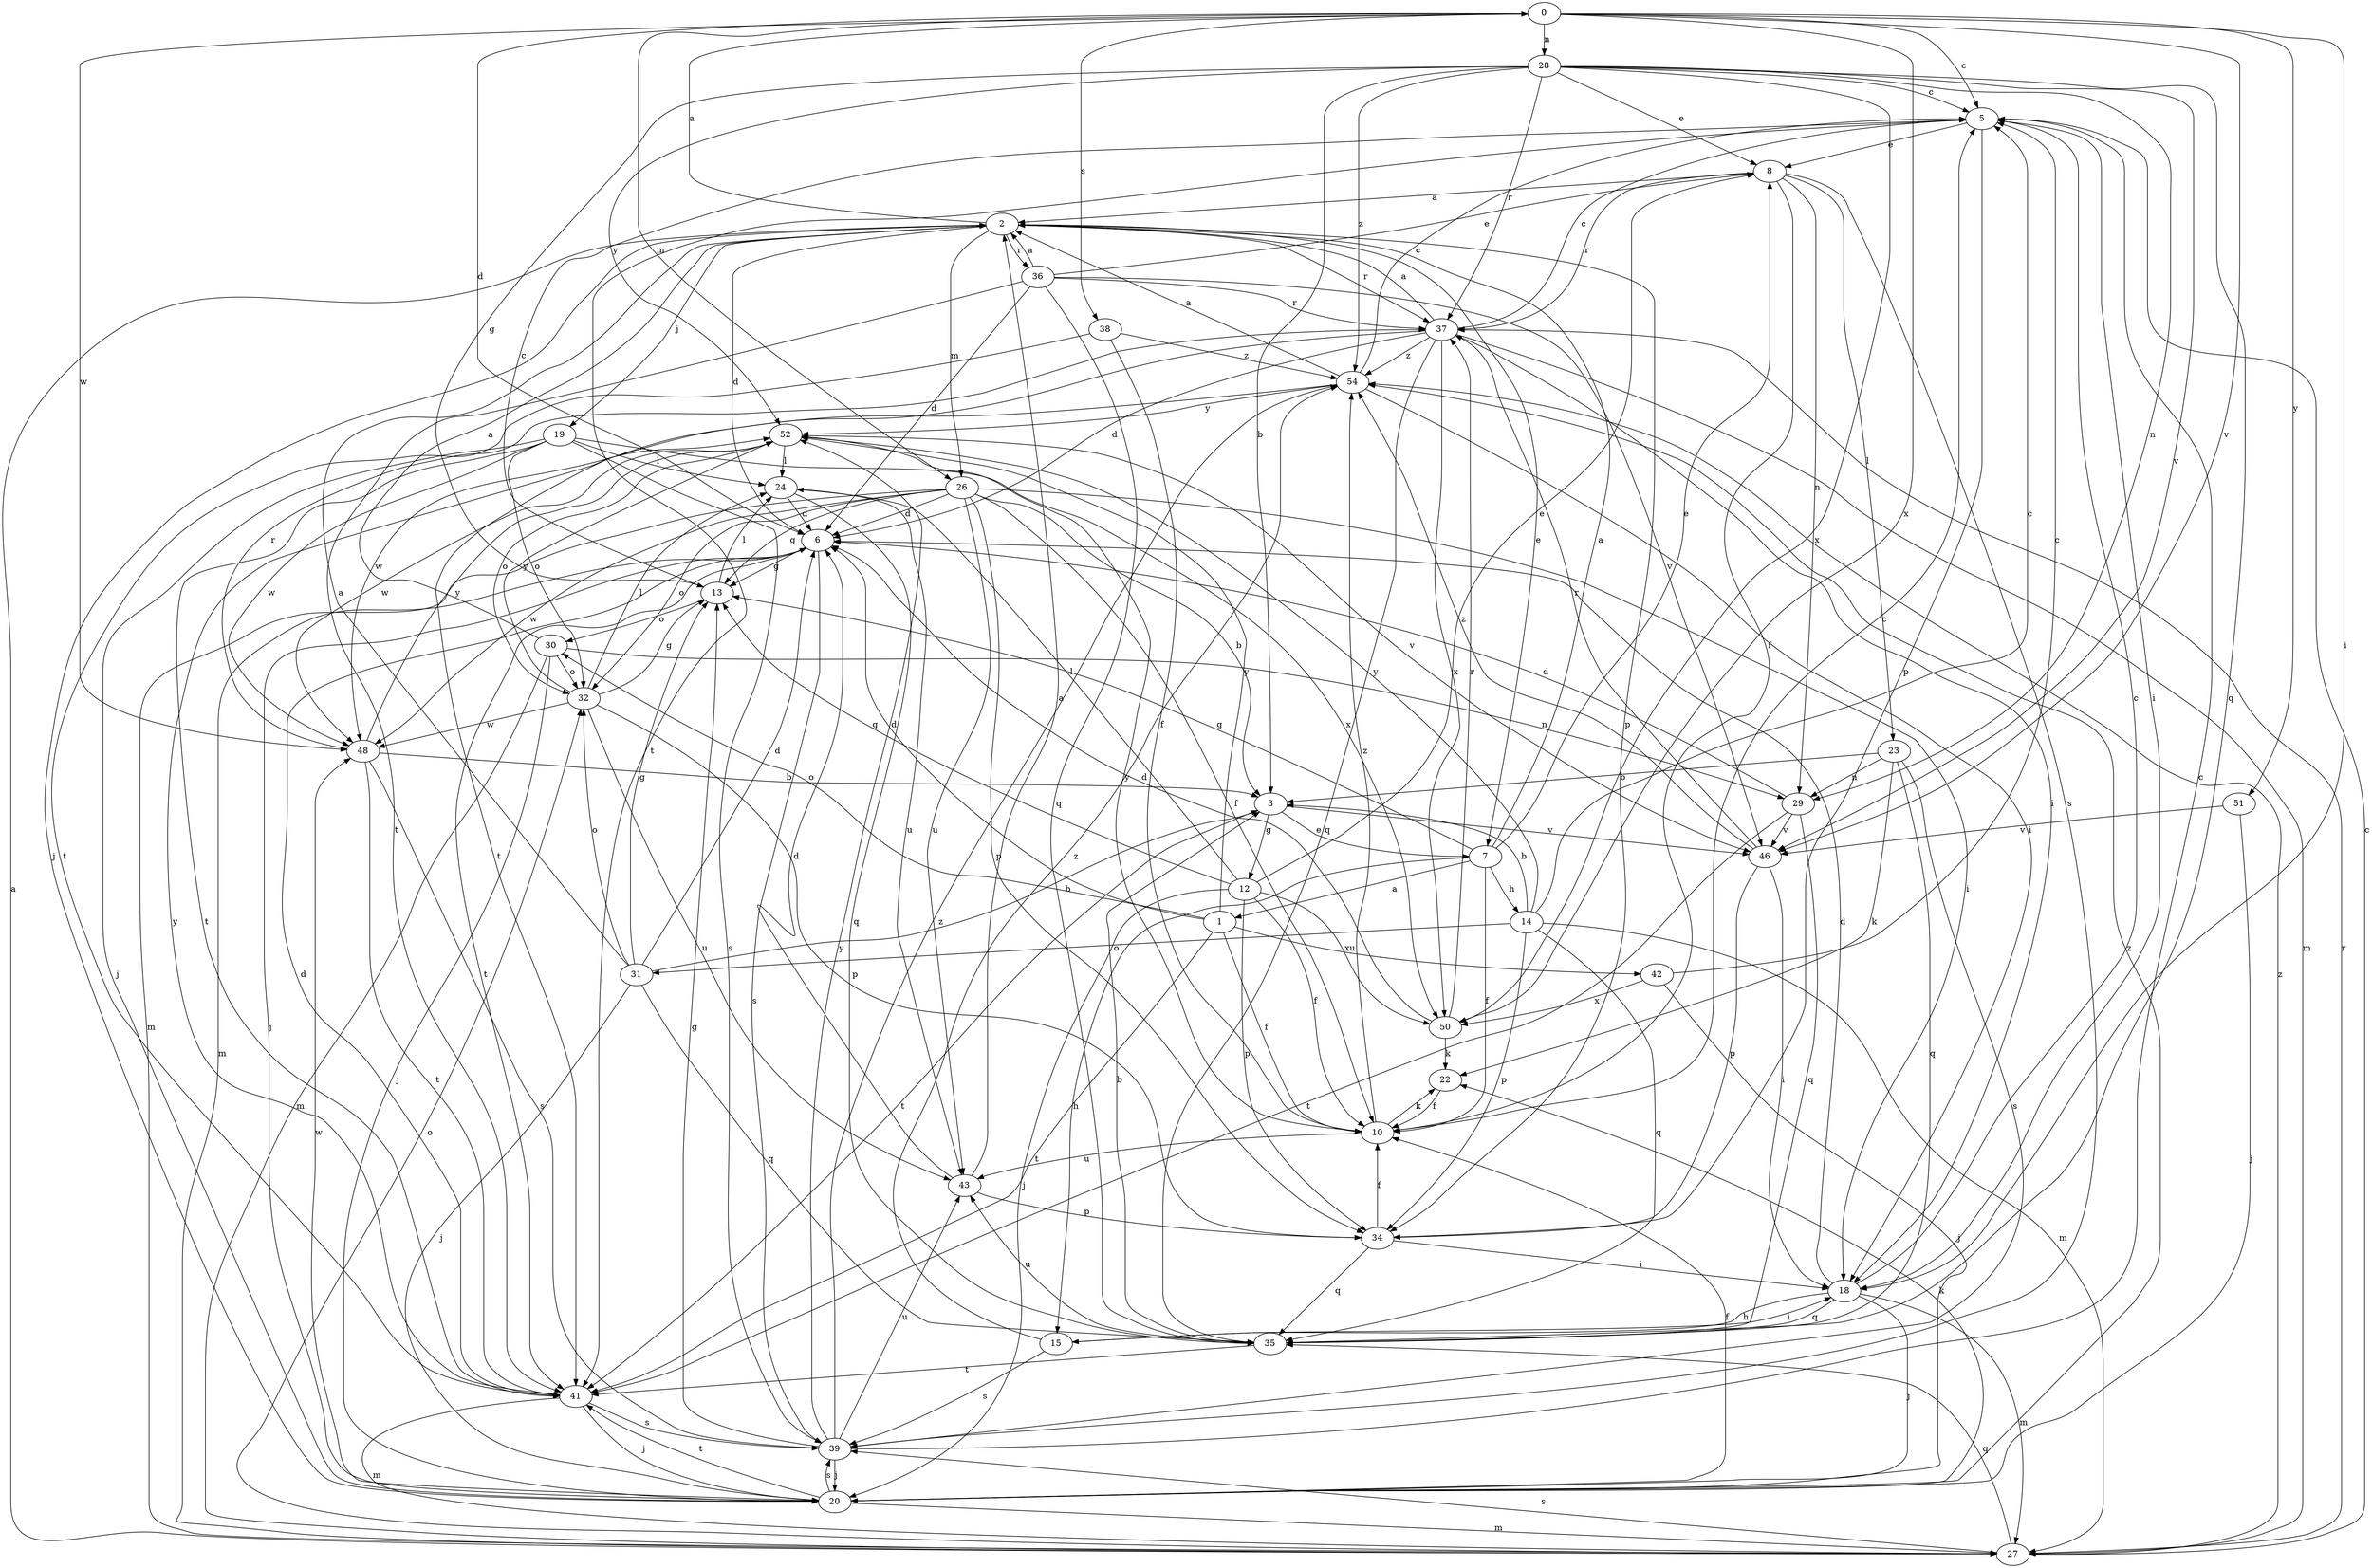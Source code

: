 strict digraph  {
0;
1;
2;
3;
5;
6;
7;
8;
10;
12;
13;
14;
15;
18;
19;
20;
22;
23;
24;
26;
27;
28;
29;
30;
31;
32;
34;
35;
36;
37;
38;
39;
41;
42;
43;
46;
48;
50;
51;
52;
54;
0 -> 5  [label=c];
0 -> 6  [label=d];
0 -> 18  [label=i];
0 -> 26  [label=m];
0 -> 28  [label=n];
0 -> 38  [label=s];
0 -> 46  [label=v];
0 -> 48  [label=w];
0 -> 50  [label=x];
0 -> 51  [label=y];
1 -> 6  [label=d];
1 -> 10  [label=f];
1 -> 30  [label=o];
1 -> 41  [label=t];
1 -> 42  [label=u];
1 -> 52  [label=y];
2 -> 0  [label=a];
2 -> 6  [label=d];
2 -> 7  [label=e];
2 -> 19  [label=j];
2 -> 20  [label=j];
2 -> 26  [label=m];
2 -> 34  [label=p];
2 -> 36  [label=r];
2 -> 37  [label=r];
3 -> 7  [label=e];
3 -> 12  [label=g];
3 -> 41  [label=t];
3 -> 46  [label=v];
5 -> 8  [label=e];
5 -> 18  [label=i];
5 -> 34  [label=p];
5 -> 41  [label=t];
6 -> 13  [label=g];
6 -> 20  [label=j];
6 -> 27  [label=m];
6 -> 39  [label=s];
6 -> 41  [label=t];
7 -> 1  [label=a];
7 -> 2  [label=a];
7 -> 8  [label=e];
7 -> 10  [label=f];
7 -> 13  [label=g];
7 -> 14  [label=h];
7 -> 15  [label=h];
8 -> 2  [label=a];
8 -> 10  [label=f];
8 -> 23  [label=l];
8 -> 29  [label=n];
8 -> 37  [label=r];
8 -> 39  [label=s];
10 -> 5  [label=c];
10 -> 22  [label=k];
10 -> 43  [label=u];
10 -> 52  [label=y];
10 -> 54  [label=z];
12 -> 8  [label=e];
12 -> 10  [label=f];
12 -> 13  [label=g];
12 -> 20  [label=j];
12 -> 24  [label=l];
12 -> 34  [label=p];
12 -> 50  [label=x];
13 -> 5  [label=c];
13 -> 24  [label=l];
13 -> 30  [label=o];
14 -> 3  [label=b];
14 -> 5  [label=c];
14 -> 27  [label=m];
14 -> 31  [label=o];
14 -> 34  [label=p];
14 -> 35  [label=q];
14 -> 52  [label=y];
15 -> 18  [label=i];
15 -> 39  [label=s];
15 -> 54  [label=z];
18 -> 5  [label=c];
18 -> 6  [label=d];
18 -> 15  [label=h];
18 -> 20  [label=j];
18 -> 27  [label=m];
18 -> 35  [label=q];
19 -> 20  [label=j];
19 -> 24  [label=l];
19 -> 32  [label=o];
19 -> 39  [label=s];
19 -> 41  [label=t];
19 -> 48  [label=w];
19 -> 50  [label=x];
20 -> 10  [label=f];
20 -> 22  [label=k];
20 -> 27  [label=m];
20 -> 39  [label=s];
20 -> 41  [label=t];
20 -> 48  [label=w];
20 -> 54  [label=z];
22 -> 10  [label=f];
23 -> 3  [label=b];
23 -> 22  [label=k];
23 -> 29  [label=n];
23 -> 35  [label=q];
23 -> 39  [label=s];
24 -> 6  [label=d];
24 -> 35  [label=q];
24 -> 43  [label=u];
26 -> 3  [label=b];
26 -> 6  [label=d];
26 -> 10  [label=f];
26 -> 13  [label=g];
26 -> 18  [label=i];
26 -> 27  [label=m];
26 -> 32  [label=o];
26 -> 34  [label=p];
26 -> 43  [label=u];
26 -> 48  [label=w];
27 -> 2  [label=a];
27 -> 5  [label=c];
27 -> 32  [label=o];
27 -> 35  [label=q];
27 -> 37  [label=r];
27 -> 39  [label=s];
27 -> 54  [label=z];
28 -> 3  [label=b];
28 -> 5  [label=c];
28 -> 8  [label=e];
28 -> 13  [label=g];
28 -> 29  [label=n];
28 -> 35  [label=q];
28 -> 37  [label=r];
28 -> 46  [label=v];
28 -> 50  [label=x];
28 -> 52  [label=y];
28 -> 54  [label=z];
29 -> 6  [label=d];
29 -> 35  [label=q];
29 -> 41  [label=t];
29 -> 46  [label=v];
30 -> 2  [label=a];
30 -> 20  [label=j];
30 -> 27  [label=m];
30 -> 29  [label=n];
30 -> 32  [label=o];
31 -> 2  [label=a];
31 -> 3  [label=b];
31 -> 6  [label=d];
31 -> 13  [label=g];
31 -> 20  [label=j];
31 -> 32  [label=o];
31 -> 35  [label=q];
32 -> 13  [label=g];
32 -> 24  [label=l];
32 -> 34  [label=p];
32 -> 43  [label=u];
32 -> 48  [label=w];
32 -> 52  [label=y];
34 -> 10  [label=f];
34 -> 18  [label=i];
34 -> 35  [label=q];
35 -> 3  [label=b];
35 -> 41  [label=t];
35 -> 43  [label=u];
36 -> 2  [label=a];
36 -> 6  [label=d];
36 -> 8  [label=e];
36 -> 35  [label=q];
36 -> 37  [label=r];
36 -> 41  [label=t];
36 -> 46  [label=v];
37 -> 2  [label=a];
37 -> 5  [label=c];
37 -> 6  [label=d];
37 -> 18  [label=i];
37 -> 27  [label=m];
37 -> 35  [label=q];
37 -> 41  [label=t];
37 -> 50  [label=x];
37 -> 54  [label=z];
38 -> 10  [label=f];
38 -> 41  [label=t];
38 -> 54  [label=z];
39 -> 5  [label=c];
39 -> 13  [label=g];
39 -> 20  [label=j];
39 -> 43  [label=u];
39 -> 52  [label=y];
39 -> 54  [label=z];
41 -> 6  [label=d];
41 -> 20  [label=j];
41 -> 27  [label=m];
41 -> 39  [label=s];
41 -> 52  [label=y];
42 -> 5  [label=c];
42 -> 20  [label=j];
42 -> 50  [label=x];
43 -> 2  [label=a];
43 -> 6  [label=d];
43 -> 34  [label=p];
46 -> 18  [label=i];
46 -> 34  [label=p];
46 -> 37  [label=r];
46 -> 54  [label=z];
48 -> 3  [label=b];
48 -> 37  [label=r];
48 -> 39  [label=s];
48 -> 41  [label=t];
48 -> 52  [label=y];
50 -> 6  [label=d];
50 -> 22  [label=k];
50 -> 37  [label=r];
51 -> 20  [label=j];
51 -> 46  [label=v];
52 -> 24  [label=l];
52 -> 32  [label=o];
52 -> 46  [label=v];
52 -> 48  [label=w];
54 -> 2  [label=a];
54 -> 5  [label=c];
54 -> 18  [label=i];
54 -> 48  [label=w];
54 -> 52  [label=y];
}
